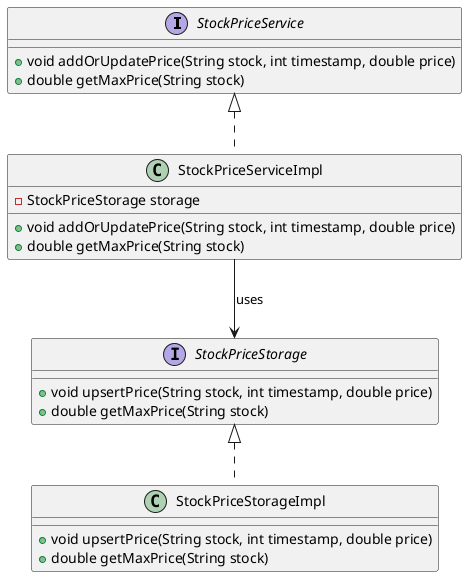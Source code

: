 @startuml
'https://plantuml.com/class-diagram

interface StockPriceService {
    + void addOrUpdatePrice(String stock, int timestamp, double price)
    + double getMaxPrice(String stock)
}

interface StockPriceStorage {
    +void upsertPrice(String stock, int timestamp, double price)
    +double getMaxPrice(String stock)
}

class StockPriceStorageImpl implements StockPriceStorage {
    +void upsertPrice(String stock, int timestamp, double price)
    +double getMaxPrice(String stock)
}

class StockPriceServiceImpl implements StockPriceService {
    -StockPriceStorage storage
    +void addOrUpdatePrice(String stock, int timestamp, double price)
    +double getMaxPrice(String stock)
}

StockPriceServiceImpl --> StockPriceStorage : uses

@enduml